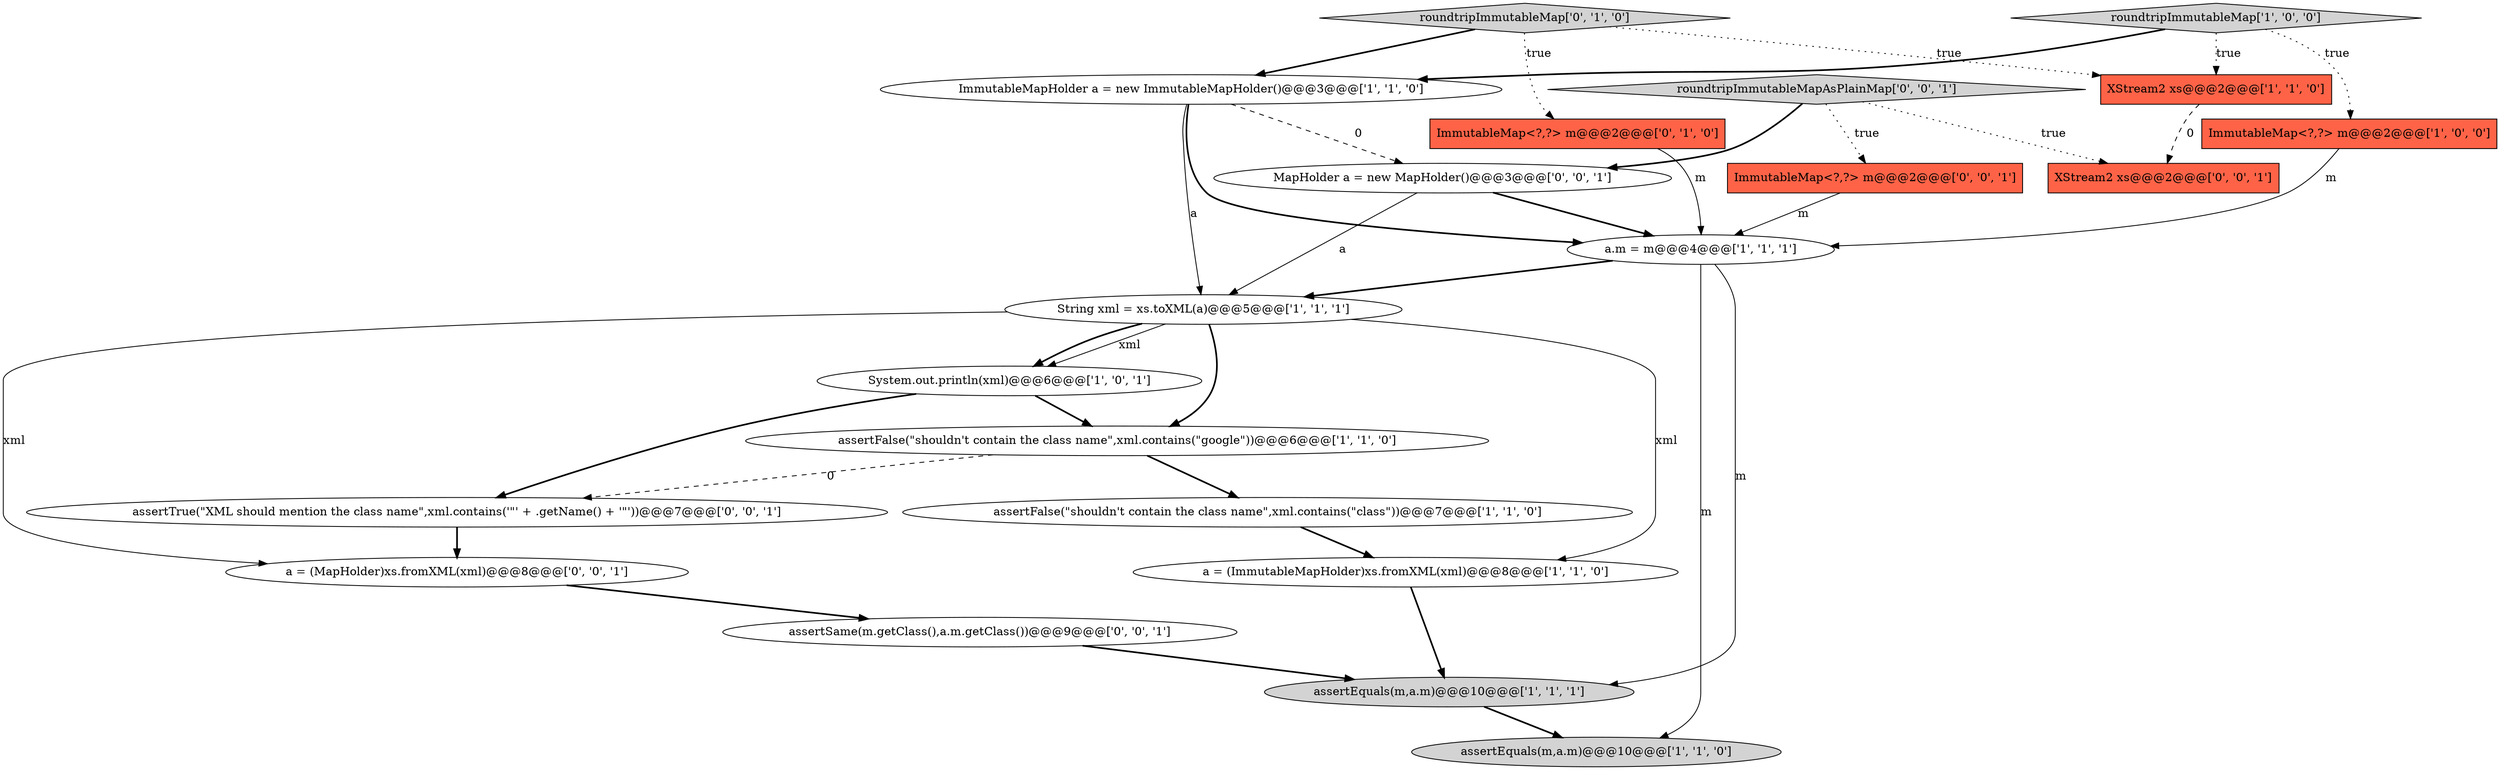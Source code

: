digraph {
9 [style = filled, label = "roundtripImmutableMap['1', '0', '0']", fillcolor = lightgray, shape = diamond image = "AAA0AAABBB1BBB"];
1 [style = filled, label = "assertEquals(m,a.m)@@@10@@@['1', '1', '0']", fillcolor = lightgray, shape = ellipse image = "AAA0AAABBB1BBB"];
19 [style = filled, label = "MapHolder a = new MapHolder()@@@3@@@['0', '0', '1']", fillcolor = white, shape = ellipse image = "AAA0AAABBB3BBB"];
16 [style = filled, label = "assertSame(m.getClass(),a.m.getClass())@@@9@@@['0', '0', '1']", fillcolor = white, shape = ellipse image = "AAA0AAABBB3BBB"];
18 [style = filled, label = "roundtripImmutableMapAsPlainMap['0', '0', '1']", fillcolor = lightgray, shape = diamond image = "AAA0AAABBB3BBB"];
12 [style = filled, label = "ImmutableMap<?,?> m@@@2@@@['0', '1', '0']", fillcolor = tomato, shape = box image = "AAA0AAABBB2BBB"];
20 [style = filled, label = "XStream2 xs@@@2@@@['0', '0', '1']", fillcolor = tomato, shape = box image = "AAA0AAABBB3BBB"];
3 [style = filled, label = "assertFalse(\"shouldn't contain the class name\",xml.contains(\"class\"))@@@7@@@['1', '1', '0']", fillcolor = white, shape = ellipse image = "AAA0AAABBB1BBB"];
0 [style = filled, label = "ImmutableMap<?,?> m@@@2@@@['1', '0', '0']", fillcolor = tomato, shape = box image = "AAA0AAABBB1BBB"];
5 [style = filled, label = "a = (ImmutableMapHolder)xs.fromXML(xml)@@@8@@@['1', '1', '0']", fillcolor = white, shape = ellipse image = "AAA0AAABBB1BBB"];
14 [style = filled, label = "a = (MapHolder)xs.fromXML(xml)@@@8@@@['0', '0', '1']", fillcolor = white, shape = ellipse image = "AAA0AAABBB3BBB"];
17 [style = filled, label = "assertTrue(\"XML should mention the class name\",xml.contains('\"' + .getName() + '\"'))@@@7@@@['0', '0', '1']", fillcolor = white, shape = ellipse image = "AAA0AAABBB3BBB"];
8 [style = filled, label = "assertEquals(m,a.m)@@@10@@@['1', '1', '1']", fillcolor = lightgray, shape = ellipse image = "AAA0AAABBB1BBB"];
2 [style = filled, label = "assertFalse(\"shouldn't contain the class name\",xml.contains(\"google\"))@@@6@@@['1', '1', '0']", fillcolor = white, shape = ellipse image = "AAA0AAABBB1BBB"];
7 [style = filled, label = "System.out.println(xml)@@@6@@@['1', '0', '1']", fillcolor = white, shape = ellipse image = "AAA0AAABBB1BBB"];
15 [style = filled, label = "ImmutableMap<?,?> m@@@2@@@['0', '0', '1']", fillcolor = tomato, shape = box image = "AAA0AAABBB3BBB"];
11 [style = filled, label = "a.m = m@@@4@@@['1', '1', '1']", fillcolor = white, shape = ellipse image = "AAA0AAABBB1BBB"];
6 [style = filled, label = "String xml = xs.toXML(a)@@@5@@@['1', '1', '1']", fillcolor = white, shape = ellipse image = "AAA0AAABBB1BBB"];
13 [style = filled, label = "roundtripImmutableMap['0', '1', '0']", fillcolor = lightgray, shape = diamond image = "AAA0AAABBB2BBB"];
10 [style = filled, label = "XStream2 xs@@@2@@@['1', '1', '0']", fillcolor = tomato, shape = box image = "AAA0AAABBB1BBB"];
4 [style = filled, label = "ImmutableMapHolder a = new ImmutableMapHolder()@@@3@@@['1', '1', '0']", fillcolor = white, shape = ellipse image = "AAA0AAABBB1BBB"];
14->16 [style = bold, label=""];
6->5 [style = solid, label="xml"];
5->8 [style = bold, label=""];
15->11 [style = solid, label="m"];
9->0 [style = dotted, label="true"];
7->17 [style = bold, label=""];
16->8 [style = bold, label=""];
13->12 [style = dotted, label="true"];
11->8 [style = solid, label="m"];
9->4 [style = bold, label=""];
2->3 [style = bold, label=""];
11->6 [style = bold, label=""];
0->11 [style = solid, label="m"];
18->15 [style = dotted, label="true"];
18->19 [style = bold, label=""];
4->6 [style = solid, label="a"];
19->11 [style = bold, label=""];
18->20 [style = dotted, label="true"];
13->10 [style = dotted, label="true"];
2->17 [style = dashed, label="0"];
19->6 [style = solid, label="a"];
6->2 [style = bold, label=""];
8->1 [style = bold, label=""];
3->5 [style = bold, label=""];
6->14 [style = solid, label="xml"];
11->1 [style = solid, label="m"];
17->14 [style = bold, label=""];
6->7 [style = solid, label="xml"];
7->2 [style = bold, label=""];
4->19 [style = dashed, label="0"];
10->20 [style = dashed, label="0"];
12->11 [style = solid, label="m"];
6->7 [style = bold, label=""];
4->11 [style = bold, label=""];
9->10 [style = dotted, label="true"];
13->4 [style = bold, label=""];
}
